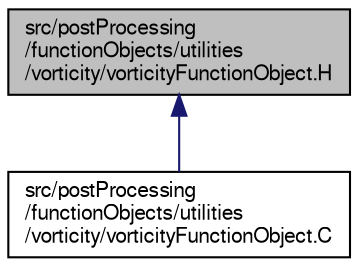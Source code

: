 digraph "src/postProcessing/functionObjects/utilities/vorticity/vorticityFunctionObject.H"
{
  bgcolor="transparent";
  edge [fontname="FreeSans",fontsize="10",labelfontname="FreeSans",labelfontsize="10"];
  node [fontname="FreeSans",fontsize="10",shape=record];
  Node169 [label="src/postProcessing\l/functionObjects/utilities\l/vorticity/vorticityFunctionObject.H",height=0.2,width=0.4,color="black", fillcolor="grey75", style="filled", fontcolor="black"];
  Node169 -> Node170 [dir="back",color="midnightblue",fontsize="10",style="solid",fontname="FreeSans"];
  Node170 [label="src/postProcessing\l/functionObjects/utilities\l/vorticity/vorticityFunctionObject.C",height=0.2,width=0.4,color="black",URL="$a13892.html"];
}
